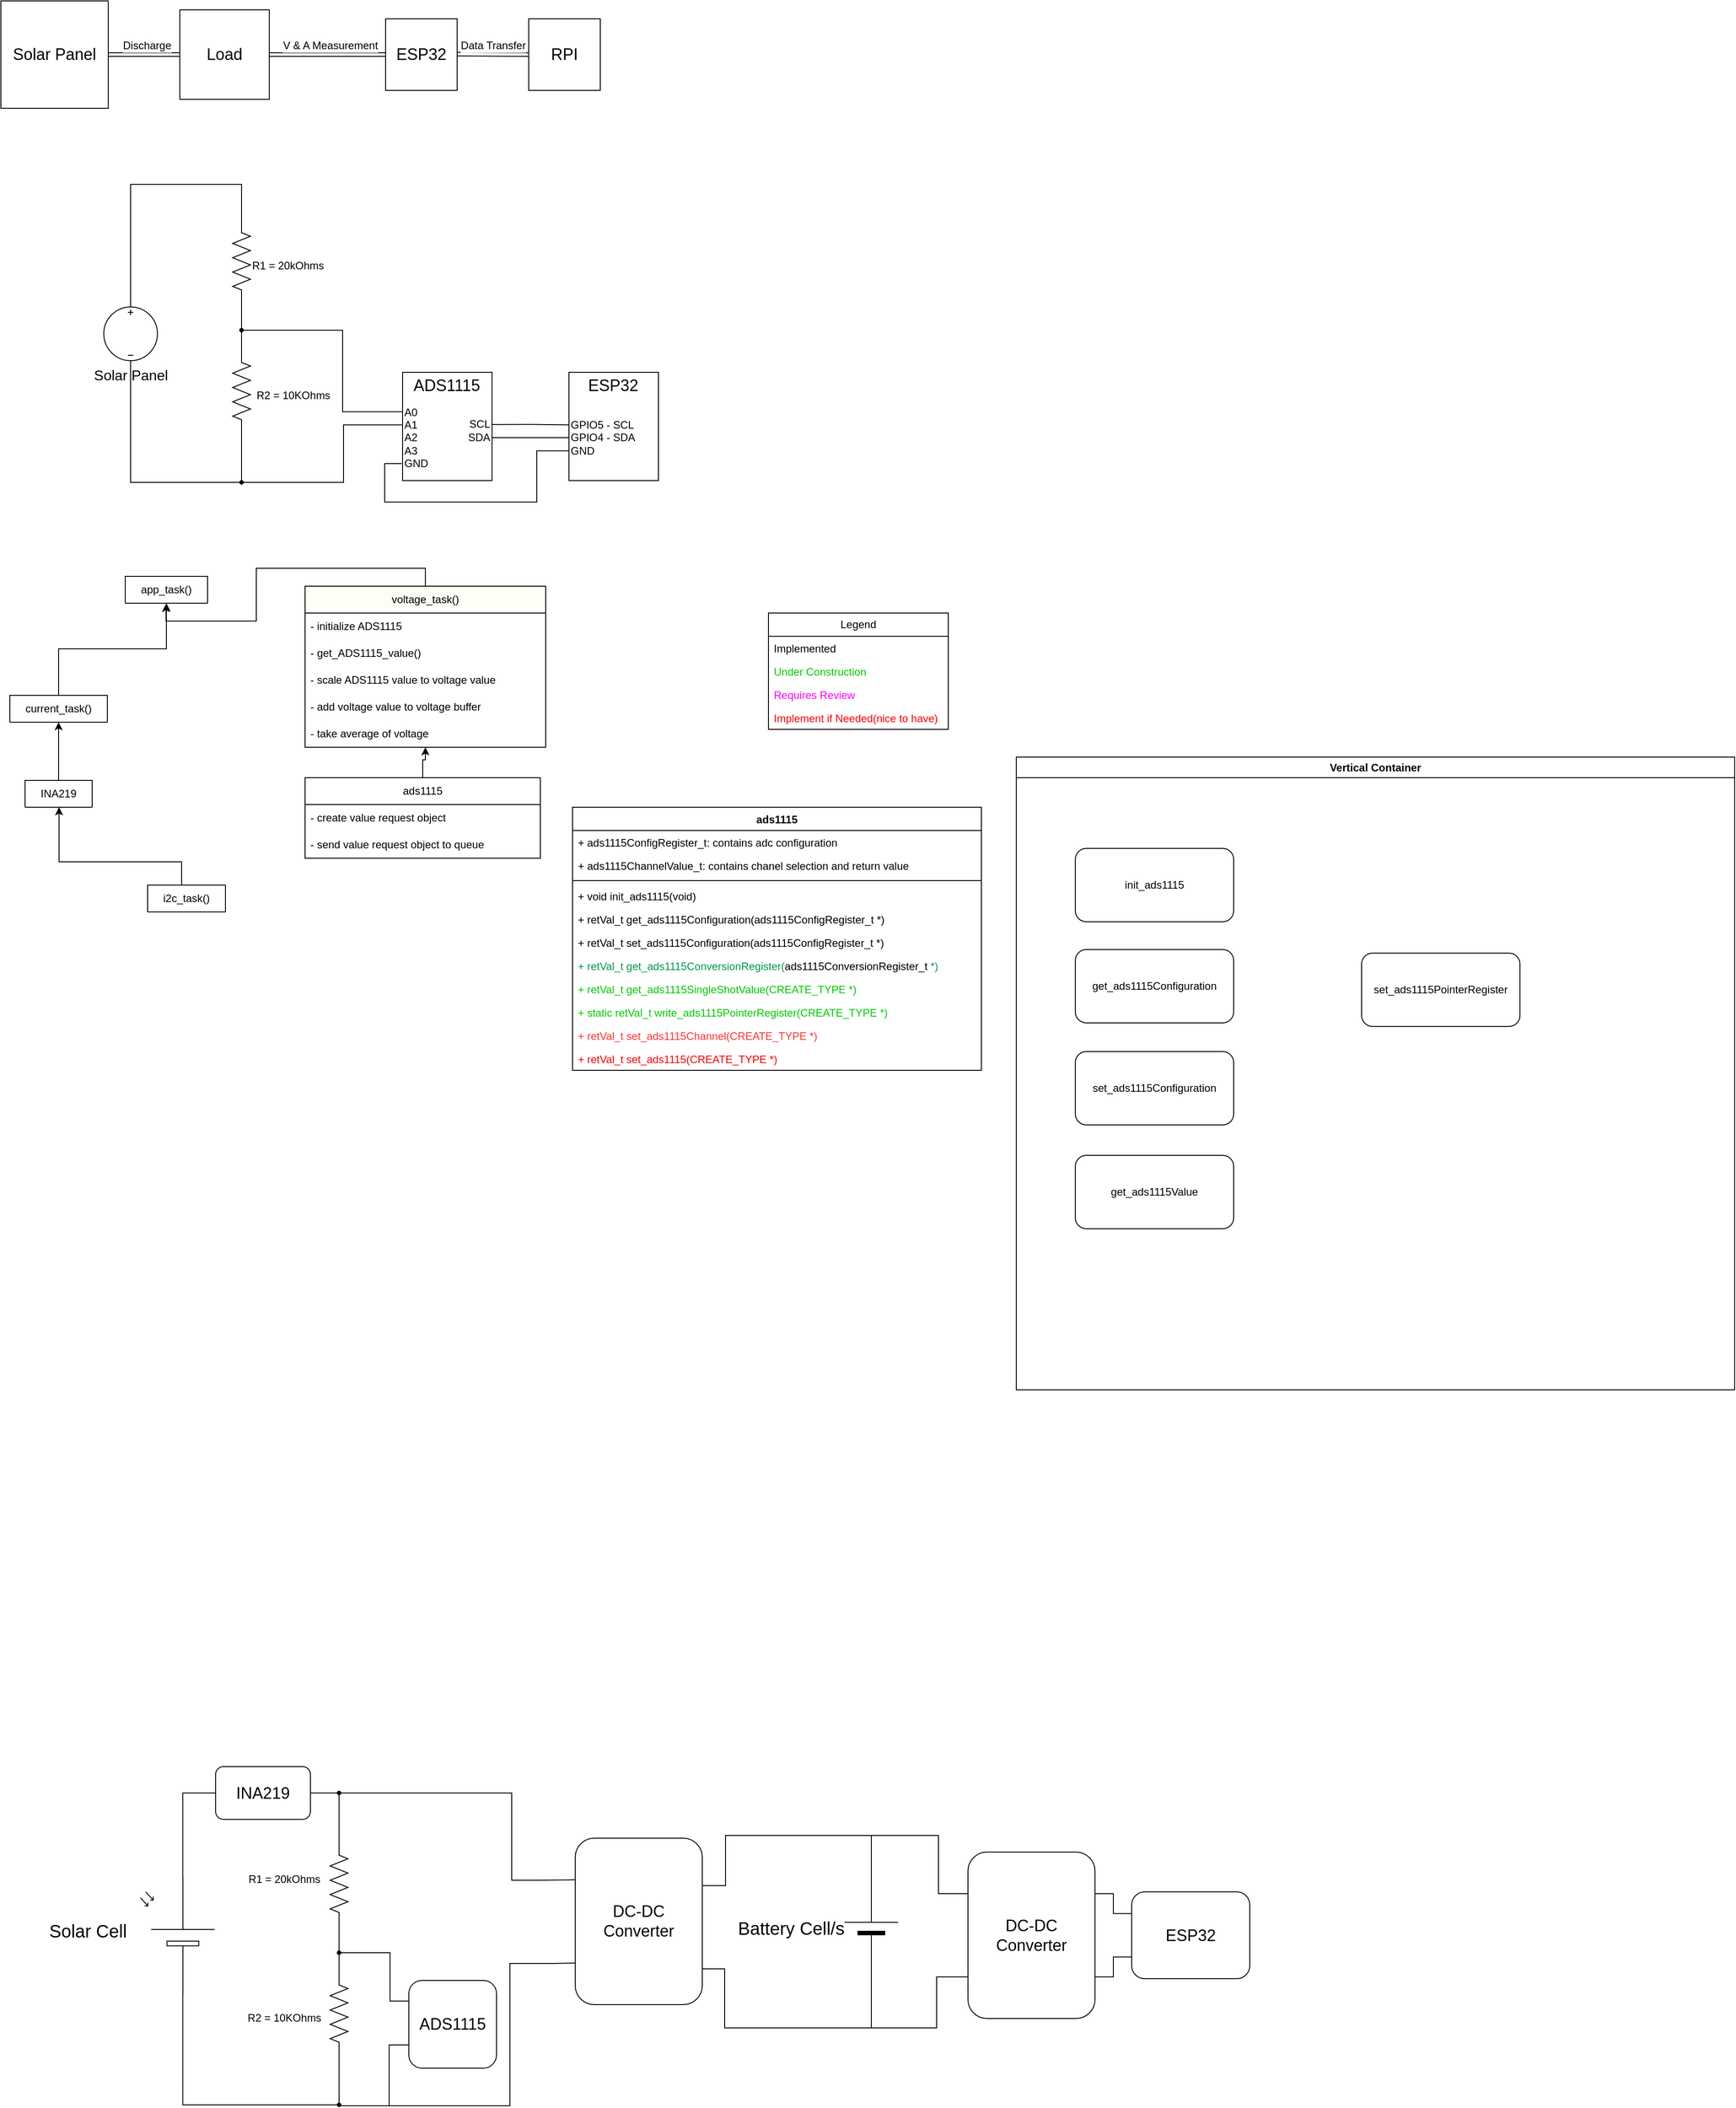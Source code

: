 <mxfile version="27.0.9">
  <diagram name="Page-1" id="JHq0QTUSLiZrBxeyeRcd">
    <mxGraphModel dx="693" dy="194" grid="0" gridSize="10" guides="1" tooltips="1" connect="1" arrows="1" fold="1" page="0" pageScale="1" pageWidth="850" pageHeight="1100" math="0" shadow="0">
      <root>
        <mxCell id="0" />
        <mxCell id="1" parent="0" />
        <mxCell id="xF0-2XAYZUHGmbeRqZ7W-1" value="&lt;font style=&quot;font-size: 18px;&quot;&gt;Solar Panel&lt;/font&gt;" style="whiteSpace=wrap;html=1;aspect=fixed;" parent="1" vertex="1">
          <mxGeometry x="-290" y="230" width="120" height="120" as="geometry" />
        </mxCell>
        <mxCell id="xF0-2XAYZUHGmbeRqZ7W-2" value="&lt;font style=&quot;font-size: 18px;&quot;&gt;ESP32&lt;/font&gt;" style="whiteSpace=wrap;html=1;aspect=fixed;" parent="1" vertex="1">
          <mxGeometry x="140" y="250" width="80" height="80" as="geometry" />
        </mxCell>
        <mxCell id="xF0-2XAYZUHGmbeRqZ7W-5" value="&lt;font style=&quot;font-size: 18px;&quot;&gt;RPI&lt;/font&gt;" style="whiteSpace=wrap;html=1;aspect=fixed;" parent="1" vertex="1">
          <mxGeometry x="300" y="250" width="80" height="80" as="geometry" />
        </mxCell>
        <mxCell id="xF0-2XAYZUHGmbeRqZ7W-7" value="&lt;font style=&quot;font-size: 18px;&quot;&gt;Load&lt;/font&gt;" style="whiteSpace=wrap;html=1;aspect=fixed;" parent="1" vertex="1">
          <mxGeometry x="-90" y="240" width="100" height="100" as="geometry" />
        </mxCell>
        <mxCell id="xF0-2XAYZUHGmbeRqZ7W-12" value="" style="shape=link;html=1;rounded=0;fontFamily=Helvetica;fontSize=12;fontColor=default;exitX=1;exitY=0.5;exitDx=0;exitDy=0;entryX=0;entryY=0.5;entryDx=0;entryDy=0;" parent="1" source="xF0-2XAYZUHGmbeRqZ7W-7" target="xF0-2XAYZUHGmbeRqZ7W-2" edge="1">
          <mxGeometry width="100" relative="1" as="geometry">
            <mxPoint x="80" y="370" as="sourcePoint" />
            <mxPoint x="180" y="370" as="targetPoint" />
          </mxGeometry>
        </mxCell>
        <mxCell id="xF0-2XAYZUHGmbeRqZ7W-13" value="V &amp;amp; A Measurement" style="edgeLabel;html=1;align=center;verticalAlign=middle;resizable=0;points=[];strokeColor=default;fontFamily=Helvetica;fontSize=12;fontColor=default;fillColor=default;" parent="xF0-2XAYZUHGmbeRqZ7W-12" vertex="1" connectable="0">
          <mxGeometry x="-0.173" relative="1" as="geometry">
            <mxPoint x="14" y="-10" as="offset" />
          </mxGeometry>
        </mxCell>
        <mxCell id="xF0-2XAYZUHGmbeRqZ7W-14" value="" style="shape=link;html=1;rounded=0;fontFamily=Helvetica;fontSize=12;fontColor=default;exitX=1;exitY=0.5;exitDx=0;exitDy=0;" parent="1" edge="1">
          <mxGeometry width="100" relative="1" as="geometry">
            <mxPoint x="220" y="289.52" as="sourcePoint" />
            <mxPoint x="300" y="290" as="targetPoint" />
          </mxGeometry>
        </mxCell>
        <mxCell id="xF0-2XAYZUHGmbeRqZ7W-15" value="Data Transfer" style="edgeLabel;html=1;align=center;verticalAlign=middle;resizable=0;points=[];strokeColor=default;fontFamily=Helvetica;fontSize=12;fontColor=default;fillColor=default;" parent="xF0-2XAYZUHGmbeRqZ7W-14" vertex="1" connectable="0">
          <mxGeometry x="-0.173" relative="1" as="geometry">
            <mxPoint x="7" y="-10" as="offset" />
          </mxGeometry>
        </mxCell>
        <mxCell id="xF0-2XAYZUHGmbeRqZ7W-16" value="" style="shape=link;html=1;rounded=0;fontFamily=Helvetica;fontSize=12;fontColor=default;exitX=1;exitY=0.5;exitDx=0;exitDy=0;" parent="1" source="xF0-2XAYZUHGmbeRqZ7W-1" edge="1">
          <mxGeometry width="100" relative="1" as="geometry">
            <mxPoint x="-170" y="289.76" as="sourcePoint" />
            <mxPoint x="-90" y="290" as="targetPoint" />
          </mxGeometry>
        </mxCell>
        <mxCell id="xF0-2XAYZUHGmbeRqZ7W-17" value="Discharge" style="edgeLabel;html=1;align=center;verticalAlign=middle;resizable=0;points=[];strokeColor=default;fontFamily=Helvetica;fontSize=12;fontColor=default;fillColor=default;" parent="xF0-2XAYZUHGmbeRqZ7W-16" vertex="1" connectable="0">
          <mxGeometry x="-0.525" y="3" relative="1" as="geometry">
            <mxPoint x="24" y="-7" as="offset" />
          </mxGeometry>
        </mxCell>
        <mxCell id="xF0-2XAYZUHGmbeRqZ7W-36" style="edgeStyle=orthogonalEdgeStyle;shape=connector;rounded=0;orthogonalLoop=1;jettySize=auto;html=1;entryX=0;entryY=0.5;entryDx=0;entryDy=0;strokeColor=default;align=center;verticalAlign=middle;fontFamily=Helvetica;fontSize=12;fontColor=default;labelBackgroundColor=default;endArrow=none;endFill=0;exitX=0.5;exitY=1;exitDx=0;exitDy=0;exitPerimeter=0;" parent="1" source="xF0-2XAYZUHGmbeRqZ7W-20" target="xF0-2XAYZUHGmbeRqZ7W-34" edge="1">
          <mxGeometry relative="1" as="geometry">
            <Array as="points">
              <mxPoint x="-145" y="768" />
            </Array>
          </mxGeometry>
        </mxCell>
        <mxCell id="xF0-2XAYZUHGmbeRqZ7W-20" value="&lt;font style=&quot;font-size: 16px;&quot;&gt;Solar Panel&lt;/font&gt;" style="pointerEvents=1;verticalLabelPosition=bottom;shadow=0;dashed=0;align=center;html=1;verticalAlign=top;shape=mxgraph.electrical.signal_sources.source;aspect=fixed;points=[[0.5,0,0],[1,0.5,0],[0.5,1,0],[0,0.5,0]];elSignalType=dc3;strokeColor=default;fontFamily=Helvetica;fontSize=12;fontColor=default;fillColor=default;" parent="1" vertex="1">
          <mxGeometry x="-175" y="572" width="60" height="60" as="geometry" />
        </mxCell>
        <mxCell id="xF0-2XAYZUHGmbeRqZ7W-29" style="edgeStyle=orthogonalEdgeStyle;shape=connector;rounded=0;orthogonalLoop=1;jettySize=auto;html=1;entryX=0.5;entryY=0;entryDx=0;entryDy=0;strokeColor=default;align=center;verticalAlign=middle;fontFamily=Helvetica;fontSize=12;fontColor=default;labelBackgroundColor=default;endArrow=none;endFill=0;" parent="1" source="xF0-2XAYZUHGmbeRqZ7W-21" target="xF0-2XAYZUHGmbeRqZ7W-28" edge="1">
          <mxGeometry relative="1" as="geometry" />
        </mxCell>
        <mxCell id="xF0-2XAYZUHGmbeRqZ7W-21" value="" style="pointerEvents=1;verticalLabelPosition=bottom;shadow=0;dashed=0;align=center;html=1;verticalAlign=top;shape=mxgraph.electrical.resistors.resistor_2;strokeColor=default;fontFamily=Helvetica;fontSize=12;fontColor=default;fillColor=default;rotation=90;" parent="1" vertex="1">
          <mxGeometry x="-71" y="511" width="100" height="20" as="geometry" />
        </mxCell>
        <mxCell id="xF0-2XAYZUHGmbeRqZ7W-31" style="edgeStyle=orthogonalEdgeStyle;shape=connector;rounded=0;orthogonalLoop=1;jettySize=auto;html=1;strokeColor=default;align=center;verticalAlign=middle;fontFamily=Helvetica;fontSize=12;fontColor=default;labelBackgroundColor=default;endArrow=none;endFill=0;" parent="1" source="xF0-2XAYZUHGmbeRqZ7W-22" edge="1">
          <mxGeometry relative="1" as="geometry">
            <mxPoint x="-21" y="602.818" as="targetPoint" />
          </mxGeometry>
        </mxCell>
        <mxCell id="xF0-2XAYZUHGmbeRqZ7W-35" style="edgeStyle=orthogonalEdgeStyle;shape=connector;rounded=0;orthogonalLoop=1;jettySize=auto;html=1;entryX=0.5;entryY=0;entryDx=0;entryDy=0;strokeColor=default;align=center;verticalAlign=middle;fontFamily=Helvetica;fontSize=12;fontColor=default;labelBackgroundColor=default;endArrow=none;endFill=0;" parent="1" source="xF0-2XAYZUHGmbeRqZ7W-22" target="xF0-2XAYZUHGmbeRqZ7W-34" edge="1">
          <mxGeometry relative="1" as="geometry" />
        </mxCell>
        <mxCell id="xF0-2XAYZUHGmbeRqZ7W-22" value="" style="pointerEvents=1;verticalLabelPosition=bottom;shadow=0;dashed=0;align=center;html=1;verticalAlign=top;shape=mxgraph.electrical.resistors.resistor_2;strokeColor=default;fontFamily=Helvetica;fontSize=12;fontColor=default;fillColor=default;rotation=90;" parent="1" vertex="1">
          <mxGeometry x="-71" y="656" width="100" height="20" as="geometry" />
        </mxCell>
        <mxCell id="xF0-2XAYZUHGmbeRqZ7W-23" style="edgeStyle=orthogonalEdgeStyle;rounded=0;orthogonalLoop=1;jettySize=auto;html=1;entryX=0;entryY=0.5;entryDx=0;entryDy=0;entryPerimeter=0;fontFamily=Helvetica;fontSize=12;fontColor=default;endArrow=none;endFill=0;exitX=0.5;exitY=0;exitDx=0;exitDy=0;exitPerimeter=0;" parent="1" source="xF0-2XAYZUHGmbeRqZ7W-20" target="xF0-2XAYZUHGmbeRqZ7W-21" edge="1">
          <mxGeometry relative="1" as="geometry">
            <Array as="points">
              <mxPoint x="-145" y="435" />
              <mxPoint x="-21" y="435" />
            </Array>
          </mxGeometry>
        </mxCell>
        <mxCell id="xF0-2XAYZUHGmbeRqZ7W-38" value="" style="edgeLabel;html=1;align=center;verticalAlign=middle;resizable=0;points=[];strokeColor=default;fontFamily=Helvetica;fontSize=12;fontColor=default;labelBackgroundColor=default;fillColor=default;" parent="xF0-2XAYZUHGmbeRqZ7W-23" vertex="1" connectable="0">
          <mxGeometry x="-0.256" y="-2" relative="1" as="geometry">
            <mxPoint as="offset" />
          </mxGeometry>
        </mxCell>
        <mxCell id="xF0-2XAYZUHGmbeRqZ7W-27" value="R2 = 10KOhms" style="text;html=1;align=center;verticalAlign=middle;whiteSpace=wrap;rounded=0;fontFamily=Helvetica;fontSize=12;fontColor=default;labelBackgroundColor=default;" parent="1" vertex="1">
          <mxGeometry x="-13" y="656" width="100" height="30" as="geometry" />
        </mxCell>
        <mxCell id="xF0-2XAYZUHGmbeRqZ7W-33" style="edgeStyle=orthogonalEdgeStyle;shape=connector;rounded=0;orthogonalLoop=1;jettySize=auto;html=1;strokeColor=default;align=center;verticalAlign=middle;fontFamily=Helvetica;fontSize=12;fontColor=default;labelBackgroundColor=default;endArrow=none;endFill=0;entryX=-0.013;entryY=0.11;entryDx=0;entryDy=0;entryPerimeter=0;" parent="1" source="xF0-2XAYZUHGmbeRqZ7W-28" target="xF0-2XAYZUHGmbeRqZ7W-45" edge="1">
          <mxGeometry relative="1" as="geometry">
            <mxPoint x="157" y="688" as="targetPoint" />
            <Array as="points">
              <mxPoint x="92" y="598" />
              <mxPoint x="92" y="689" />
            </Array>
          </mxGeometry>
        </mxCell>
        <mxCell id="xF0-2XAYZUHGmbeRqZ7W-28" value="" style="ellipse;fillColor=strokeColor;html=1;strokeColor=default;align=center;verticalAlign=middle;fontFamily=Helvetica;fontSize=12;fontColor=default;labelBackgroundColor=default;" parent="1" vertex="1">
          <mxGeometry x="-23" y="596" width="4" height="4" as="geometry" />
        </mxCell>
        <mxCell id="xF0-2XAYZUHGmbeRqZ7W-37" style="edgeStyle=orthogonalEdgeStyle;shape=connector;rounded=0;orthogonalLoop=1;jettySize=auto;html=1;strokeColor=default;align=center;verticalAlign=middle;fontFamily=Helvetica;fontSize=12;fontColor=default;labelBackgroundColor=default;endArrow=none;endFill=0;entryX=-0.017;entryY=0.307;entryDx=0;entryDy=0;entryPerimeter=0;" parent="1" source="xF0-2XAYZUHGmbeRqZ7W-34" target="xF0-2XAYZUHGmbeRqZ7W-45" edge="1">
          <mxGeometry relative="1" as="geometry">
            <mxPoint x="137" y="739" as="targetPoint" />
            <Array as="points">
              <mxPoint x="93" y="768" />
              <mxPoint x="93" y="704" />
            </Array>
          </mxGeometry>
        </mxCell>
        <mxCell id="xF0-2XAYZUHGmbeRqZ7W-34" value="" style="ellipse;fillColor=strokeColor;html=1;strokeColor=default;align=center;verticalAlign=middle;fontFamily=Helvetica;fontSize=12;fontColor=default;labelBackgroundColor=default;" parent="1" vertex="1">
          <mxGeometry x="-23" y="766" width="4" height="4" as="geometry" />
        </mxCell>
        <mxCell id="xF0-2XAYZUHGmbeRqZ7W-39" value="R1 = 20kOhms" style="text;html=1;align=center;verticalAlign=middle;whiteSpace=wrap;rounded=0;fontFamily=Helvetica;fontSize=12;fontColor=default;labelBackgroundColor=default;" parent="1" vertex="1">
          <mxGeometry x="-19" y="511" width="100" height="30" as="geometry" />
        </mxCell>
        <mxCell id="xF0-2XAYZUHGmbeRqZ7W-46" value="" style="group" parent="1" vertex="1" connectable="0">
          <mxGeometry x="159" y="645" width="100" height="121" as="geometry" />
        </mxCell>
        <mxCell id="xF0-2XAYZUHGmbeRqZ7W-43" value="" style="rounded=0;whiteSpace=wrap;html=1;strokeColor=default;align=center;verticalAlign=middle;fontFamily=Helvetica;fontSize=12;fontColor=default;labelBackgroundColor=default;fillColor=default;" parent="xF0-2XAYZUHGmbeRqZ7W-46" vertex="1">
          <mxGeometry width="100" height="121" as="geometry" />
        </mxCell>
        <mxCell id="xF0-2XAYZUHGmbeRqZ7W-44" value="&lt;font style=&quot;font-size: 18px;&quot;&gt;ADS1115&lt;/font&gt;" style="text;html=1;align=center;verticalAlign=middle;whiteSpace=wrap;rounded=0;fontFamily=Helvetica;fontSize=12;fontColor=default;labelBackgroundColor=default;" parent="xF0-2XAYZUHGmbeRqZ7W-46" vertex="1">
          <mxGeometry width="99" height="30" as="geometry" />
        </mxCell>
        <mxCell id="xF0-2XAYZUHGmbeRqZ7W-45" value="A0&lt;br&gt;A1&lt;br&gt;A2&lt;br&gt;A3&lt;div&gt;GND&lt;/div&gt;" style="text;html=1;align=left;verticalAlign=middle;whiteSpace=wrap;rounded=0;fontFamily=Helvetica;fontSize=12;fontColor=default;labelBackgroundColor=default;" parent="xF0-2XAYZUHGmbeRqZ7W-46" vertex="1">
          <mxGeometry y="36" width="46" height="74" as="geometry" />
        </mxCell>
        <mxCell id="xF0-2XAYZUHGmbeRqZ7W-54" value="SCL&lt;br&gt;SDA" style="text;html=1;align=right;verticalAlign=middle;whiteSpace=wrap;rounded=0;fontFamily=Helvetica;fontSize=12;fontColor=default;labelBackgroundColor=default;" parent="xF0-2XAYZUHGmbeRqZ7W-46" vertex="1">
          <mxGeometry x="54" y="34" width="46" height="61" as="geometry" />
        </mxCell>
        <mxCell id="xF0-2XAYZUHGmbeRqZ7W-47" value="" style="group" parent="1" vertex="1" connectable="0">
          <mxGeometry x="345" y="645" width="100" height="121" as="geometry" />
        </mxCell>
        <mxCell id="xF0-2XAYZUHGmbeRqZ7W-48" value="" style="rounded=0;whiteSpace=wrap;html=1;strokeColor=default;align=center;verticalAlign=middle;fontFamily=Helvetica;fontSize=12;fontColor=default;labelBackgroundColor=default;fillColor=default;" parent="xF0-2XAYZUHGmbeRqZ7W-47" vertex="1">
          <mxGeometry width="100" height="121" as="geometry" />
        </mxCell>
        <mxCell id="xF0-2XAYZUHGmbeRqZ7W-49" value="&lt;font style=&quot;font-size: 18px;&quot;&gt;ESP32&lt;/font&gt;" style="text;html=1;align=center;verticalAlign=middle;whiteSpace=wrap;rounded=0;fontFamily=Helvetica;fontSize=12;fontColor=default;labelBackgroundColor=default;" parent="xF0-2XAYZUHGmbeRqZ7W-47" vertex="1">
          <mxGeometry width="99" height="30" as="geometry" />
        </mxCell>
        <mxCell id="xF0-2XAYZUHGmbeRqZ7W-50" value="GPIO5 - SCL&lt;br&gt;GPIO4 - SDA&lt;br&gt;&lt;div&gt;GND&lt;/div&gt;" style="text;html=1;align=left;verticalAlign=middle;whiteSpace=wrap;rounded=0;fontFamily=Helvetica;fontSize=12;fontColor=default;labelBackgroundColor=default;" parent="xF0-2XAYZUHGmbeRqZ7W-47" vertex="1">
          <mxGeometry y="36" width="99" height="74" as="geometry" />
        </mxCell>
        <mxCell id="xF0-2XAYZUHGmbeRqZ7W-51" style="edgeStyle=orthogonalEdgeStyle;shape=connector;rounded=0;orthogonalLoop=1;jettySize=auto;html=1;strokeColor=default;align=center;verticalAlign=middle;fontFamily=Helvetica;fontSize=12;fontColor=default;labelBackgroundColor=default;endArrow=none;endFill=0;exitX=-0.002;exitY=0.699;exitDx=0;exitDy=0;exitPerimeter=0;" parent="1" source="xF0-2XAYZUHGmbeRqZ7W-50" edge="1">
          <mxGeometry relative="1" as="geometry">
            <mxPoint x="340" y="729" as="sourcePoint" />
            <mxPoint x="158" y="747" as="targetPoint" />
            <Array as="points">
              <mxPoint x="309" y="733" />
              <mxPoint x="309" y="790" />
              <mxPoint x="139" y="790" />
              <mxPoint x="139" y="747" />
            </Array>
          </mxGeometry>
        </mxCell>
        <mxCell id="xF0-2XAYZUHGmbeRqZ7W-52" style="edgeStyle=orthogonalEdgeStyle;shape=connector;rounded=0;orthogonalLoop=1;jettySize=auto;html=1;strokeColor=default;align=center;verticalAlign=middle;fontFamily=Helvetica;fontSize=12;fontColor=default;labelBackgroundColor=default;endArrow=none;endFill=0;entryX=1.001;entryY=0.603;entryDx=0;entryDy=0;entryPerimeter=0;" parent="1" source="xF0-2XAYZUHGmbeRqZ7W-50" target="xF0-2XAYZUHGmbeRqZ7W-43" edge="1">
          <mxGeometry relative="1" as="geometry">
            <mxPoint x="315.65" y="795.426" as="targetPoint" />
          </mxGeometry>
        </mxCell>
        <mxCell id="xF0-2XAYZUHGmbeRqZ7W-53" value="" style="endArrow=none;html=1;rounded=0;strokeColor=default;align=center;verticalAlign=middle;fontFamily=Helvetica;fontSize=12;fontColor=default;labelBackgroundColor=default;edgeStyle=orthogonalEdgeStyle;entryX=0.005;entryY=0.307;entryDx=0;entryDy=0;entryPerimeter=0;exitX=0.998;exitY=0.482;exitDx=0;exitDy=0;exitPerimeter=0;" parent="1" source="xF0-2XAYZUHGmbeRqZ7W-43" target="xF0-2XAYZUHGmbeRqZ7W-50" edge="1">
          <mxGeometry width="50" height="50" relative="1" as="geometry">
            <mxPoint x="264" y="706" as="sourcePoint" />
            <mxPoint x="324" y="681" as="targetPoint" />
          </mxGeometry>
        </mxCell>
        <mxCell id="GaCa7qd3CedNBoMeVX8I-8" value="app_task()" style="swimlane;fontStyle=0;childLayout=stackLayout;horizontal=1;startSize=30;horizontalStack=0;resizeParent=1;resizeParentMax=0;resizeLast=0;collapsible=1;marginBottom=0;whiteSpace=wrap;html=1;" parent="1" vertex="1" collapsed="1">
          <mxGeometry x="-151" y="873" width="92" height="30" as="geometry">
            <mxRectangle x="153" y="1031" width="140" height="90" as="alternateBounds" />
          </mxGeometry>
        </mxCell>
        <mxCell id="GaCa7qd3CedNBoMeVX8I-9" value="get_filtered_current()" style="text;strokeColor=none;fillColor=none;align=left;verticalAlign=middle;spacingLeft=4;spacingRight=4;overflow=hidden;points=[[0,0.5],[1,0.5]];portConstraint=eastwest;rotatable=0;whiteSpace=wrap;html=1;" parent="GaCa7qd3CedNBoMeVX8I-8" vertex="1">
          <mxGeometry y="30" width="140" height="30" as="geometry" />
        </mxCell>
        <mxCell id="GaCa7qd3CedNBoMeVX8I-10" value="get_filtered_voltage()" style="text;strokeColor=none;fillColor=none;align=left;verticalAlign=middle;spacingLeft=4;spacingRight=4;overflow=hidden;points=[[0,0.5],[1,0.5]];portConstraint=eastwest;rotatable=0;whiteSpace=wrap;html=1;" parent="GaCa7qd3CedNBoMeVX8I-8" vertex="1">
          <mxGeometry y="60" width="140" height="30" as="geometry" />
        </mxCell>
        <mxCell id="qhoRKAc9NmsNX61FJnLE-11" style="edgeStyle=orthogonalEdgeStyle;rounded=0;orthogonalLoop=1;jettySize=auto;html=1;entryX=0.5;entryY=1;entryDx=0;entryDy=0;" parent="1" source="GaCa7qd3CedNBoMeVX8I-12" target="GaCa7qd3CedNBoMeVX8I-8" edge="1">
          <mxGeometry relative="1" as="geometry">
            <Array as="points">
              <mxPoint x="-226" y="954" />
              <mxPoint x="-105" y="954" />
            </Array>
          </mxGeometry>
        </mxCell>
        <mxCell id="GaCa7qd3CedNBoMeVX8I-12" value="current_task()" style="swimlane;fontStyle=0;childLayout=stackLayout;horizontal=1;startSize=30;horizontalStack=0;resizeParent=1;resizeParentMax=0;resizeLast=0;collapsible=1;marginBottom=0;whiteSpace=wrap;html=1;" parent="1" vertex="1" collapsed="1">
          <mxGeometry x="-280" y="1006" width="109" height="30" as="geometry">
            <mxRectangle x="-53" y="1088" width="214" height="180" as="alternateBounds" />
          </mxGeometry>
        </mxCell>
        <mxCell id="GaCa7qd3CedNBoMeVX8I-30" value="- initialize INA219" style="text;strokeColor=none;fillColor=none;align=left;verticalAlign=middle;spacingLeft=4;spacingRight=4;overflow=hidden;points=[[0,0.5],[1,0.5]];portConstraint=eastwest;rotatable=0;whiteSpace=wrap;html=1;" parent="GaCa7qd3CedNBoMeVX8I-12" vertex="1">
          <mxGeometry y="30" width="214" height="30" as="geometry" />
        </mxCell>
        <mxCell id="GaCa7qd3CedNBoMeVX8I-34" value="- get_INA219_value()&amp;nbsp;" style="text;strokeColor=none;fillColor=none;align=left;verticalAlign=middle;spacingLeft=4;spacingRight=4;overflow=hidden;points=[[0,0.5],[1,0.5]];portConstraint=eastwest;rotatable=0;whiteSpace=wrap;html=1;" parent="GaCa7qd3CedNBoMeVX8I-12" vertex="1">
          <mxGeometry y="60" width="214" height="30" as="geometry" />
        </mxCell>
        <mxCell id="GaCa7qd3CedNBoMeVX8I-33" value="- scale INA219 value to current value" style="text;strokeColor=none;fillColor=none;align=left;verticalAlign=middle;spacingLeft=4;spacingRight=4;overflow=hidden;points=[[0,0.5],[1,0.5]];portConstraint=eastwest;rotatable=0;whiteSpace=wrap;html=1;" parent="GaCa7qd3CedNBoMeVX8I-12" vertex="1">
          <mxGeometry y="90" width="214" height="30" as="geometry" />
        </mxCell>
        <mxCell id="GaCa7qd3CedNBoMeVX8I-13" value="- add current value to current buffer" style="text;strokeColor=none;fillColor=none;align=left;verticalAlign=middle;spacingLeft=4;spacingRight=4;overflow=hidden;points=[[0,0.5],[1,0.5]];portConstraint=eastwest;rotatable=0;whiteSpace=wrap;html=1;" parent="GaCa7qd3CedNBoMeVX8I-12" vertex="1">
          <mxGeometry y="120" width="214" height="30" as="geometry" />
        </mxCell>
        <mxCell id="GaCa7qd3CedNBoMeVX8I-32" value="- take average of current" style="text;strokeColor=none;fillColor=none;align=left;verticalAlign=middle;spacingLeft=4;spacingRight=4;overflow=hidden;points=[[0,0.5],[1,0.5]];portConstraint=eastwest;rotatable=0;whiteSpace=wrap;html=1;" parent="GaCa7qd3CedNBoMeVX8I-12" vertex="1">
          <mxGeometry y="150" width="214" height="30" as="geometry" />
        </mxCell>
        <mxCell id="qhoRKAc9NmsNX61FJnLE-8" style="edgeStyle=orthogonalEdgeStyle;rounded=0;orthogonalLoop=1;jettySize=auto;html=1;entryX=0.5;entryY=1;entryDx=0;entryDy=0;" parent="1" source="GaCa7qd3CedNBoMeVX8I-18" target="GaCa7qd3CedNBoMeVX8I-36" edge="1">
          <mxGeometry relative="1" as="geometry" />
        </mxCell>
        <mxCell id="GaCa7qd3CedNBoMeVX8I-18" value="ads1115" style="swimlane;fontStyle=0;childLayout=stackLayout;horizontal=1;startSize=30;horizontalStack=0;resizeParent=1;resizeParentMax=0;resizeLast=0;collapsible=1;marginBottom=0;whiteSpace=wrap;html=1;" parent="1" vertex="1">
          <mxGeometry x="50" y="1098" width="263" height="90" as="geometry">
            <mxRectangle x="-55" y="1101" width="138" height="30" as="alternateBounds" />
          </mxGeometry>
        </mxCell>
        <mxCell id="GaCa7qd3CedNBoMeVX8I-42" value="- create value request object" style="text;strokeColor=none;fillColor=none;align=left;verticalAlign=middle;spacingLeft=4;spacingRight=4;overflow=hidden;points=[[0,0.5],[1,0.5]];portConstraint=eastwest;rotatable=0;whiteSpace=wrap;html=1;" parent="GaCa7qd3CedNBoMeVX8I-18" vertex="1">
          <mxGeometry y="30" width="263" height="30" as="geometry" />
        </mxCell>
        <mxCell id="GaCa7qd3CedNBoMeVX8I-43" value="- send value request object to queue" style="text;strokeColor=none;fillColor=none;align=left;verticalAlign=middle;spacingLeft=4;spacingRight=4;overflow=hidden;points=[[0,0.5],[1,0.5]];portConstraint=eastwest;rotatable=0;whiteSpace=wrap;html=1;" parent="GaCa7qd3CedNBoMeVX8I-18" vertex="1">
          <mxGeometry y="60" width="263" height="30" as="geometry" />
        </mxCell>
        <mxCell id="qhoRKAc9NmsNX61FJnLE-9" style="edgeStyle=orthogonalEdgeStyle;rounded=0;orthogonalLoop=1;jettySize=auto;html=1;entryX=0.5;entryY=1;entryDx=0;entryDy=0;" parent="1" source="GaCa7qd3CedNBoMeVX8I-21" target="GaCa7qd3CedNBoMeVX8I-24" edge="1">
          <mxGeometry relative="1" as="geometry">
            <Array as="points">
              <mxPoint x="-88" y="1192" />
              <mxPoint x="-225" y="1192" />
              <mxPoint x="-225" y="1131" />
            </Array>
          </mxGeometry>
        </mxCell>
        <mxCell id="GaCa7qd3CedNBoMeVX8I-21" value="i2c_task()" style="swimlane;fontStyle=0;childLayout=stackLayout;horizontal=1;startSize=30;horizontalStack=0;resizeParent=1;resizeParentMax=0;resizeLast=0;collapsible=1;marginBottom=0;whiteSpace=wrap;html=1;" parent="1" vertex="1" collapsed="1">
          <mxGeometry x="-126" y="1218" width="87" height="30" as="geometry">
            <mxRectangle x="92" y="1376" width="260" height="150" as="alternateBounds" />
          </mxGeometry>
        </mxCell>
        <mxCell id="GaCa7qd3CedNBoMeVX8I-22" value="- create i2c object Queue" style="text;strokeColor=none;fillColor=none;align=left;verticalAlign=middle;spacingLeft=4;spacingRight=4;overflow=hidden;points=[[0,0.5],[1,0.5]];portConstraint=eastwest;rotatable=0;whiteSpace=wrap;html=1;" parent="GaCa7qd3CedNBoMeVX8I-21" vertex="1">
          <mxGeometry y="30" width="260" height="30" as="geometry" />
        </mxCell>
        <mxCell id="GaCa7qd3CedNBoMeVX8I-47" value="- pop i2c objects" style="text;strokeColor=none;fillColor=none;align=left;verticalAlign=middle;spacingLeft=4;spacingRight=4;overflow=hidden;points=[[0,0.5],[1,0.5]];portConstraint=eastwest;rotatable=0;whiteSpace=wrap;html=1;" parent="GaCa7qd3CedNBoMeVX8I-21" vertex="1">
          <mxGeometry y="60" width="260" height="30" as="geometry" />
        </mxCell>
        <mxCell id="GaCa7qd3CedNBoMeVX8I-48" value="- execute i2c requests" style="text;strokeColor=none;fillColor=none;align=left;verticalAlign=middle;spacingLeft=4;spacingRight=4;overflow=hidden;points=[[0,0.5],[1,0.5]];portConstraint=eastwest;rotatable=0;whiteSpace=wrap;html=1;" parent="GaCa7qd3CedNBoMeVX8I-21" vertex="1">
          <mxGeometry y="90" width="260" height="30" as="geometry" />
        </mxCell>
        <mxCell id="GaCa7qd3CedNBoMeVX8I-23" value="- return values to respective modules" style="text;strokeColor=none;fillColor=none;align=left;verticalAlign=middle;spacingLeft=4;spacingRight=4;overflow=hidden;points=[[0,0.5],[1,0.5]];portConstraint=eastwest;rotatable=0;whiteSpace=wrap;html=1;" parent="GaCa7qd3CedNBoMeVX8I-21" vertex="1">
          <mxGeometry y="120" width="260" height="30" as="geometry" />
        </mxCell>
        <mxCell id="qhoRKAc9NmsNX61FJnLE-10" style="edgeStyle=orthogonalEdgeStyle;rounded=0;orthogonalLoop=1;jettySize=auto;html=1;" parent="1" source="GaCa7qd3CedNBoMeVX8I-24" target="GaCa7qd3CedNBoMeVX8I-12" edge="1">
          <mxGeometry relative="1" as="geometry" />
        </mxCell>
        <mxCell id="GaCa7qd3CedNBoMeVX8I-24" value="INA219" style="swimlane;fontStyle=0;childLayout=stackLayout;horizontal=1;startSize=30;horizontalStack=0;resizeParent=1;resizeParentMax=0;resizeLast=0;collapsible=1;marginBottom=0;whiteSpace=wrap;html=1;" parent="1" vertex="1" collapsed="1">
          <mxGeometry x="-263" y="1101" width="75" height="30" as="geometry">
            <mxRectangle x="-81" y="1184" width="240" height="90" as="alternateBounds" />
          </mxGeometry>
        </mxCell>
        <mxCell id="GaCa7qd3CedNBoMeVX8I-25" value="- create value request object" style="text;strokeColor=none;fillColor=none;align=left;verticalAlign=middle;spacingLeft=4;spacingRight=4;overflow=hidden;points=[[0,0.5],[1,0.5]];portConstraint=eastwest;rotatable=0;whiteSpace=wrap;html=1;" parent="GaCa7qd3CedNBoMeVX8I-24" vertex="1">
          <mxGeometry y="30" width="240" height="30" as="geometry" />
        </mxCell>
        <mxCell id="GaCa7qd3CedNBoMeVX8I-29" value="- send value request object to queue" style="text;strokeColor=none;fillColor=none;align=left;verticalAlign=middle;spacingLeft=4;spacingRight=4;overflow=hidden;points=[[0,0.5],[1,0.5]];portConstraint=eastwest;rotatable=0;whiteSpace=wrap;html=1;" parent="GaCa7qd3CedNBoMeVX8I-24" vertex="1">
          <mxGeometry y="60" width="240" height="30" as="geometry" />
        </mxCell>
        <mxCell id="GaCa7qd3CedNBoMeVX8I-27" style="edgeStyle=orthogonalEdgeStyle;rounded=0;orthogonalLoop=1;jettySize=auto;html=1;entryX=0.496;entryY=1.028;entryDx=0;entryDy=0;entryPerimeter=0;exitX=0.5;exitY=0;exitDx=0;exitDy=0;" parent="1" source="GaCa7qd3CedNBoMeVX8I-36" target="GaCa7qd3CedNBoMeVX8I-10" edge="1">
          <mxGeometry relative="1" as="geometry">
            <mxPoint x="46.485" y="923.0" as="sourcePoint" />
          </mxGeometry>
        </mxCell>
        <mxCell id="GaCa7qd3CedNBoMeVX8I-36" value="voltage_task()" style="swimlane;fontStyle=0;childLayout=stackLayout;horizontal=1;startSize=30;horizontalStack=0;resizeParent=1;resizeParentMax=0;resizeLast=0;collapsible=1;marginBottom=0;whiteSpace=wrap;html=1;fillColor=#FDFFF7;" parent="1" vertex="1">
          <mxGeometry x="50" y="884" width="269" height="180" as="geometry">
            <mxRectangle x="-41" y="1006" width="110" height="30" as="alternateBounds" />
          </mxGeometry>
        </mxCell>
        <mxCell id="GaCa7qd3CedNBoMeVX8I-37" value="- initialize ADS1115" style="text;strokeColor=none;fillColor=none;align=left;verticalAlign=middle;spacingLeft=4;spacingRight=4;overflow=hidden;points=[[0,0.5],[1,0.5]];portConstraint=eastwest;rotatable=0;whiteSpace=wrap;html=1;" parent="GaCa7qd3CedNBoMeVX8I-36" vertex="1">
          <mxGeometry y="30" width="269" height="30" as="geometry" />
        </mxCell>
        <mxCell id="GaCa7qd3CedNBoMeVX8I-38" value="- get_ADS1115_value()&amp;nbsp;" style="text;strokeColor=none;fillColor=none;align=left;verticalAlign=middle;spacingLeft=4;spacingRight=4;overflow=hidden;points=[[0,0.5],[1,0.5]];portConstraint=eastwest;rotatable=0;whiteSpace=wrap;html=1;" parent="GaCa7qd3CedNBoMeVX8I-36" vertex="1">
          <mxGeometry y="60" width="269" height="30" as="geometry" />
        </mxCell>
        <mxCell id="GaCa7qd3CedNBoMeVX8I-39" value="- scale ADS1115 value to voltage value" style="text;strokeColor=none;fillColor=none;align=left;verticalAlign=middle;spacingLeft=4;spacingRight=4;overflow=hidden;points=[[0,0.5],[1,0.5]];portConstraint=eastwest;rotatable=0;whiteSpace=wrap;html=1;" parent="GaCa7qd3CedNBoMeVX8I-36" vertex="1">
          <mxGeometry y="90" width="269" height="30" as="geometry" />
        </mxCell>
        <mxCell id="GaCa7qd3CedNBoMeVX8I-40" value="- add voltage value to voltage buffer" style="text;strokeColor=none;fillColor=none;align=left;verticalAlign=middle;spacingLeft=4;spacingRight=4;overflow=hidden;points=[[0,0.5],[1,0.5]];portConstraint=eastwest;rotatable=0;whiteSpace=wrap;html=1;" parent="GaCa7qd3CedNBoMeVX8I-36" vertex="1">
          <mxGeometry y="120" width="269" height="30" as="geometry" />
        </mxCell>
        <mxCell id="GaCa7qd3CedNBoMeVX8I-41" value="- take average of voltage" style="text;strokeColor=none;fillColor=none;align=left;verticalAlign=middle;spacingLeft=4;spacingRight=4;overflow=hidden;points=[[0,0.5],[1,0.5]];portConstraint=eastwest;rotatable=0;whiteSpace=wrap;html=1;" parent="GaCa7qd3CedNBoMeVX8I-36" vertex="1">
          <mxGeometry y="150" width="269" height="30" as="geometry" />
        </mxCell>
        <mxCell id="4sJv92y5VJKQOatMEMJv-3" value="ads1115" style="swimlane;fontStyle=1;align=center;verticalAlign=top;childLayout=stackLayout;horizontal=1;startSize=26;horizontalStack=0;resizeParent=1;resizeParentMax=0;resizeLast=0;collapsible=1;marginBottom=0;whiteSpace=wrap;html=1;" parent="1" vertex="1">
          <mxGeometry x="349" y="1131" width="457" height="294" as="geometry">
            <mxRectangle x="349" y="1131" width="79" height="26" as="alternateBounds" />
          </mxGeometry>
        </mxCell>
        <mxCell id="4sJv92y5VJKQOatMEMJv-4" value="+ ads1115ConfigRegister_t: contains adc configuration" style="text;strokeColor=none;fillColor=none;align=left;verticalAlign=top;spacingLeft=4;spacingRight=4;overflow=hidden;rotatable=0;points=[[0,0.5],[1,0.5]];portConstraint=eastwest;whiteSpace=wrap;html=1;" parent="4sJv92y5VJKQOatMEMJv-3" vertex="1">
          <mxGeometry y="26" width="457" height="26" as="geometry" />
        </mxCell>
        <mxCell id="4sJv92y5VJKQOatMEMJv-11" value="+ ads1115ChannelValue_t: contains chanel selection and return value" style="text;strokeColor=none;fillColor=none;align=left;verticalAlign=top;spacingLeft=4;spacingRight=4;overflow=hidden;rotatable=0;points=[[0,0.5],[1,0.5]];portConstraint=eastwest;whiteSpace=wrap;html=1;" parent="4sJv92y5VJKQOatMEMJv-3" vertex="1">
          <mxGeometry y="52" width="457" height="26" as="geometry" />
        </mxCell>
        <mxCell id="4sJv92y5VJKQOatMEMJv-5" value="" style="line;strokeWidth=1;fillColor=none;align=left;verticalAlign=middle;spacingTop=-1;spacingLeft=3;spacingRight=3;rotatable=0;labelPosition=right;points=[];portConstraint=eastwest;strokeColor=inherit;" parent="4sJv92y5VJKQOatMEMJv-3" vertex="1">
          <mxGeometry y="78" width="457" height="8" as="geometry" />
        </mxCell>
        <mxCell id="4sJv92y5VJKQOatMEMJv-7" value="+ void init_ads1115(void)" style="text;strokeColor=none;fillColor=none;align=left;verticalAlign=top;spacingLeft=4;spacingRight=4;overflow=hidden;rotatable=0;points=[[0,0.5],[1,0.5]];portConstraint=eastwest;whiteSpace=wrap;html=1;" parent="4sJv92y5VJKQOatMEMJv-3" vertex="1">
          <mxGeometry y="86" width="457" height="26" as="geometry" />
        </mxCell>
        <mxCell id="4sJv92y5VJKQOatMEMJv-6" value="+ retVal_t get_ads1115Configuration(ads1115ConfigRegister_t *)" style="text;strokeColor=none;fillColor=none;align=left;verticalAlign=top;spacingLeft=4;spacingRight=4;overflow=hidden;rotatable=0;points=[[0,0.5],[1,0.5]];portConstraint=eastwest;whiteSpace=wrap;html=1;" parent="4sJv92y5VJKQOatMEMJv-3" vertex="1">
          <mxGeometry y="112" width="457" height="26" as="geometry" />
        </mxCell>
        <mxCell id="4sJv92y5VJKQOatMEMJv-9" value="+ retVal_t set_ads1115Configuration(ads1115ConfigRegister_t *)" style="text;strokeColor=none;fillColor=none;align=left;verticalAlign=top;spacingLeft=4;spacingRight=4;overflow=hidden;rotatable=0;points=[[0,0.5],[1,0.5]];portConstraint=eastwest;whiteSpace=wrap;html=1;" parent="4sJv92y5VJKQOatMEMJv-3" vertex="1">
          <mxGeometry y="138" width="457" height="26" as="geometry" />
        </mxCell>
        <mxCell id="4sJv92y5VJKQOatMEMJv-14" value="&lt;font color=&quot;#00994d&quot;&gt;+ retVal_t get_ads1115ConversionRegister(&lt;/font&gt;ads1115ConversionRegister_t &lt;font color=&quot;#00994d&quot;&gt;*)&lt;/font&gt;" style="text;strokeColor=none;fillColor=none;align=left;verticalAlign=top;spacingLeft=4;spacingRight=4;overflow=hidden;rotatable=0;points=[[0,0.5],[1,0.5]];portConstraint=eastwest;whiteSpace=wrap;html=1;" parent="4sJv92y5VJKQOatMEMJv-3" vertex="1">
          <mxGeometry y="164" width="457" height="26" as="geometry" />
        </mxCell>
        <mxCell id="4sJv92y5VJKQOatMEMJv-8" value="&lt;font color=&quot;#00cc00&quot;&gt;+ retVal_t get_ads1115SingleShotValue(CREATE_TYPE *)&lt;/font&gt;" style="text;strokeColor=none;fillColor=none;align=left;verticalAlign=top;spacingLeft=4;spacingRight=4;overflow=hidden;rotatable=0;points=[[0,0.5],[1,0.5]];portConstraint=eastwest;whiteSpace=wrap;html=1;" parent="4sJv92y5VJKQOatMEMJv-3" vertex="1">
          <mxGeometry y="190" width="457" height="26" as="geometry" />
        </mxCell>
        <mxCell id="4sJv92y5VJKQOatMEMJv-20" value="&lt;font color=&quot;#00cc00&quot;&gt;+ static retVal_t write_ads1115PointerRegister(CREATE_TYPE *)&lt;/font&gt;" style="text;strokeColor=none;fillColor=none;align=left;verticalAlign=top;spacingLeft=4;spacingRight=4;overflow=hidden;rotatable=0;points=[[0,0.5],[1,0.5]];portConstraint=eastwest;whiteSpace=wrap;html=1;" parent="4sJv92y5VJKQOatMEMJv-3" vertex="1">
          <mxGeometry y="216" width="457" height="26" as="geometry" />
        </mxCell>
        <mxCell id="4sJv92y5VJKQOatMEMJv-13" value="&lt;font color=&quot;#ff3333&quot;&gt;+ retVal_t set_ads1115Channel(CREATE_TYPE *)&lt;/font&gt;" style="text;strokeColor=none;fillColor=none;align=left;verticalAlign=top;spacingLeft=4;spacingRight=4;overflow=hidden;rotatable=0;points=[[0,0.5],[1,0.5]];portConstraint=eastwest;whiteSpace=wrap;html=1;" parent="4sJv92y5VJKQOatMEMJv-3" vertex="1">
          <mxGeometry y="242" width="457" height="26" as="geometry" />
        </mxCell>
        <mxCell id="4sJv92y5VJKQOatMEMJv-12" value="&lt;font color=&quot;#ff0000&quot;&gt;+ retVal_t set_ads1115(CREATE_TYPE *)&lt;/font&gt;" style="text;strokeColor=none;fillColor=none;align=left;verticalAlign=top;spacingLeft=4;spacingRight=4;overflow=hidden;rotatable=0;points=[[0,0.5],[1,0.5]];portConstraint=eastwest;whiteSpace=wrap;html=1;" parent="4sJv92y5VJKQOatMEMJv-3" vertex="1">
          <mxGeometry y="268" width="457" height="26" as="geometry" />
        </mxCell>
        <mxCell id="4sJv92y5VJKQOatMEMJv-15" value="Legend" style="swimlane;fontStyle=0;childLayout=stackLayout;horizontal=1;startSize=26;fillColor=none;horizontalStack=0;resizeParent=1;resizeParentMax=0;resizeLast=0;collapsible=1;marginBottom=0;whiteSpace=wrap;html=1;" parent="1" vertex="1">
          <mxGeometry x="568" y="914" width="201" height="130" as="geometry" />
        </mxCell>
        <mxCell id="4sJv92y5VJKQOatMEMJv-16" value="Implemented" style="text;strokeColor=none;fillColor=none;align=left;verticalAlign=top;spacingLeft=4;spacingRight=4;overflow=hidden;rotatable=0;points=[[0,0.5],[1,0.5]];portConstraint=eastwest;whiteSpace=wrap;html=1;" parent="4sJv92y5VJKQOatMEMJv-15" vertex="1">
          <mxGeometry y="26" width="201" height="26" as="geometry" />
        </mxCell>
        <mxCell id="4sJv92y5VJKQOatMEMJv-19" value="&lt;font color=&quot;#00cc00&quot;&gt;Under Construction&lt;/font&gt;" style="text;strokeColor=none;fillColor=none;align=left;verticalAlign=top;spacingLeft=4;spacingRight=4;overflow=hidden;rotatable=0;points=[[0,0.5],[1,0.5]];portConstraint=eastwest;whiteSpace=wrap;html=1;" parent="4sJv92y5VJKQOatMEMJv-15" vertex="1">
          <mxGeometry y="52" width="201" height="26" as="geometry" />
        </mxCell>
        <mxCell id="4sJv92y5VJKQOatMEMJv-17" value="&lt;font color=&quot;#ff00ff&quot;&gt;Requires Review&lt;/font&gt;" style="text;strokeColor=none;fillColor=none;align=left;verticalAlign=top;spacingLeft=4;spacingRight=4;overflow=hidden;rotatable=0;points=[[0,0.5],[1,0.5]];portConstraint=eastwest;whiteSpace=wrap;html=1;" parent="4sJv92y5VJKQOatMEMJv-15" vertex="1">
          <mxGeometry y="78" width="201" height="26" as="geometry" />
        </mxCell>
        <mxCell id="4sJv92y5VJKQOatMEMJv-18" value="&lt;font color=&quot;#ff0000&quot;&gt;Implement if Needed(nice to have)&lt;/font&gt;" style="text;strokeColor=none;fillColor=none;align=left;verticalAlign=top;spacingLeft=4;spacingRight=4;overflow=hidden;rotatable=0;points=[[0,0.5],[1,0.5]];portConstraint=eastwest;whiteSpace=wrap;html=1;" parent="4sJv92y5VJKQOatMEMJv-15" vertex="1">
          <mxGeometry y="104" width="201" height="26" as="geometry" />
        </mxCell>
        <mxCell id="4sJv92y5VJKQOatMEMJv-23" value="Vertical Container" style="swimlane;whiteSpace=wrap;html=1;" parent="1" vertex="1">
          <mxGeometry x="845" y="1075" width="803" height="707" as="geometry" />
        </mxCell>
        <mxCell id="4sJv92y5VJKQOatMEMJv-25" value="set_ads1115PointerRegister" style="rounded=1;whiteSpace=wrap;html=1;" parent="4sJv92y5VJKQOatMEMJv-23" vertex="1">
          <mxGeometry x="386" y="219" width="177" height="82" as="geometry" />
        </mxCell>
        <mxCell id="4sJv92y5VJKQOatMEMJv-26" value="init_ads1115" style="rounded=1;whiteSpace=wrap;html=1;" parent="4sJv92y5VJKQOatMEMJv-23" vertex="1">
          <mxGeometry x="66" y="102" width="177" height="82" as="geometry" />
        </mxCell>
        <mxCell id="4sJv92y5VJKQOatMEMJv-30" value="get_ads1115Configuration" style="rounded=1;whiteSpace=wrap;html=1;" parent="4sJv92y5VJKQOatMEMJv-23" vertex="1">
          <mxGeometry x="66" y="215" width="177" height="82" as="geometry" />
        </mxCell>
        <mxCell id="4sJv92y5VJKQOatMEMJv-31" value="get_ads1115Value" style="rounded=1;whiteSpace=wrap;html=1;" parent="4sJv92y5VJKQOatMEMJv-23" vertex="1">
          <mxGeometry x="66" y="445" width="177" height="82" as="geometry" />
        </mxCell>
        <mxCell id="4sJv92y5VJKQOatMEMJv-32" value="set_ads1115Configuration" style="rounded=1;whiteSpace=wrap;html=1;" parent="4sJv92y5VJKQOatMEMJv-23" vertex="1">
          <mxGeometry x="66" y="329" width="177" height="82" as="geometry" />
        </mxCell>
        <mxCell id="vH_KRUdOyQbDDYCe0MGx-1" style="edgeStyle=orthogonalEdgeStyle;shape=connector;rounded=0;orthogonalLoop=1;jettySize=auto;html=1;entryX=0;entryY=0.5;entryDx=0;entryDy=0;strokeColor=default;align=center;verticalAlign=middle;fontFamily=Helvetica;fontSize=12;fontColor=default;labelBackgroundColor=default;endArrow=none;endFill=0;exitX=0;exitY=0.57;exitDx=0;exitDy=0;exitPerimeter=0;" edge="1" parent="1" source="vH_KRUdOyQbDDYCe0MGx-46" target="vH_KRUdOyQbDDYCe0MGx-14">
          <mxGeometry relative="1" as="geometry">
            <Array as="points">
              <mxPoint x="-87" y="2581" />
            </Array>
            <mxPoint x="-141" y="2447" as="sourcePoint" />
          </mxGeometry>
        </mxCell>
        <mxCell id="vH_KRUdOyQbDDYCe0MGx-3" style="edgeStyle=orthogonalEdgeStyle;shape=connector;rounded=0;orthogonalLoop=1;jettySize=auto;html=1;entryX=0.5;entryY=0;entryDx=0;entryDy=0;strokeColor=default;align=center;verticalAlign=middle;fontFamily=Helvetica;fontSize=12;fontColor=default;labelBackgroundColor=default;endArrow=none;endFill=0;" edge="1" parent="1" source="vH_KRUdOyQbDDYCe0MGx-4" target="vH_KRUdOyQbDDYCe0MGx-12">
          <mxGeometry relative="1" as="geometry" />
        </mxCell>
        <mxCell id="vH_KRUdOyQbDDYCe0MGx-56" style="edgeStyle=orthogonalEdgeStyle;shape=connector;rounded=0;orthogonalLoop=1;jettySize=auto;html=1;entryX=0.5;entryY=1;entryDx=0;entryDy=0;strokeColor=default;align=center;verticalAlign=middle;fontFamily=Helvetica;fontSize=11;fontColor=default;labelBackgroundColor=default;startFill=0;endArrow=none;" edge="1" parent="1" source="vH_KRUdOyQbDDYCe0MGx-4" target="vH_KRUdOyQbDDYCe0MGx-49">
          <mxGeometry relative="1" as="geometry" />
        </mxCell>
        <mxCell id="vH_KRUdOyQbDDYCe0MGx-4" value="" style="pointerEvents=1;verticalLabelPosition=bottom;shadow=0;dashed=0;align=center;html=1;verticalAlign=top;shape=mxgraph.electrical.resistors.resistor_2;strokeColor=default;fontFamily=Helvetica;fontSize=12;fontColor=default;fillColor=default;rotation=90;" vertex="1" parent="1">
          <mxGeometry x="38" y="2324" width="100" height="20" as="geometry" />
        </mxCell>
        <mxCell id="vH_KRUdOyQbDDYCe0MGx-5" style="edgeStyle=orthogonalEdgeStyle;shape=connector;rounded=0;orthogonalLoop=1;jettySize=auto;html=1;strokeColor=default;align=center;verticalAlign=middle;fontFamily=Helvetica;fontSize=12;fontColor=default;labelBackgroundColor=default;endArrow=none;endFill=0;" edge="1" parent="1" source="vH_KRUdOyQbDDYCe0MGx-7">
          <mxGeometry relative="1" as="geometry">
            <mxPoint x="88" y="2415.818" as="targetPoint" />
          </mxGeometry>
        </mxCell>
        <mxCell id="vH_KRUdOyQbDDYCe0MGx-6" style="edgeStyle=orthogonalEdgeStyle;shape=connector;rounded=0;orthogonalLoop=1;jettySize=auto;html=1;entryX=0.5;entryY=0;entryDx=0;entryDy=0;strokeColor=default;align=center;verticalAlign=middle;fontFamily=Helvetica;fontSize=12;fontColor=default;labelBackgroundColor=default;endArrow=none;endFill=0;" edge="1" parent="1" source="vH_KRUdOyQbDDYCe0MGx-7" target="vH_KRUdOyQbDDYCe0MGx-14">
          <mxGeometry relative="1" as="geometry" />
        </mxCell>
        <mxCell id="vH_KRUdOyQbDDYCe0MGx-48" style="edgeStyle=orthogonalEdgeStyle;shape=connector;rounded=0;orthogonalLoop=1;jettySize=auto;html=1;entryX=0;entryY=0.75;entryDx=0;entryDy=0;strokeColor=default;align=center;verticalAlign=middle;fontFamily=Helvetica;fontSize=11;fontColor=default;labelBackgroundColor=default;startFill=0;endArrow=none;" edge="1" parent="1" source="vH_KRUdOyQbDDYCe0MGx-7" target="vH_KRUdOyQbDDYCe0MGx-45">
          <mxGeometry relative="1" as="geometry">
            <Array as="points">
              <mxPoint x="88" y="2582" />
              <mxPoint x="279" y="2582" />
              <mxPoint x="279" y="2423" />
              <mxPoint x="328" y="2423" />
            </Array>
          </mxGeometry>
        </mxCell>
        <mxCell id="vH_KRUdOyQbDDYCe0MGx-7" value="" style="pointerEvents=1;verticalLabelPosition=bottom;shadow=0;dashed=0;align=center;html=1;verticalAlign=top;shape=mxgraph.electrical.resistors.resistor_2;strokeColor=default;fontFamily=Helvetica;fontSize=12;fontColor=default;fillColor=default;rotation=90;" vertex="1" parent="1">
          <mxGeometry x="38" y="2469" width="100" height="20" as="geometry" />
        </mxCell>
        <mxCell id="vH_KRUdOyQbDDYCe0MGx-10" value="R2 = 10KOhms" style="text;html=1;align=center;verticalAlign=middle;whiteSpace=wrap;rounded=0;fontFamily=Helvetica;fontSize=12;fontColor=default;labelBackgroundColor=default;" vertex="1" parent="1">
          <mxGeometry x="-23" y="2469" width="100" height="30" as="geometry" />
        </mxCell>
        <mxCell id="vH_KRUdOyQbDDYCe0MGx-58" style="edgeStyle=orthogonalEdgeStyle;shape=connector;rounded=0;orthogonalLoop=1;jettySize=auto;html=1;entryX=0;entryY=0.25;entryDx=0;entryDy=0;strokeColor=default;align=center;verticalAlign=middle;fontFamily=Helvetica;fontSize=11;fontColor=default;labelBackgroundColor=default;startFill=0;endArrow=none;" edge="1" parent="1" source="vH_KRUdOyQbDDYCe0MGx-12" target="vH_KRUdOyQbDDYCe0MGx-38">
          <mxGeometry relative="1" as="geometry">
            <Array as="points">
              <mxPoint x="145" y="2411" />
              <mxPoint x="145" y="2465" />
            </Array>
          </mxGeometry>
        </mxCell>
        <mxCell id="vH_KRUdOyQbDDYCe0MGx-12" value="" style="ellipse;fillColor=strokeColor;html=1;strokeColor=default;align=center;verticalAlign=middle;fontFamily=Helvetica;fontSize=12;fontColor=default;labelBackgroundColor=default;" vertex="1" parent="1">
          <mxGeometry x="86" y="2409" width="4" height="4" as="geometry" />
        </mxCell>
        <mxCell id="vH_KRUdOyQbDDYCe0MGx-59" style="edgeStyle=orthogonalEdgeStyle;shape=connector;rounded=0;orthogonalLoop=1;jettySize=auto;html=1;entryX=0;entryY=0.75;entryDx=0;entryDy=0;strokeColor=default;align=center;verticalAlign=middle;fontFamily=Helvetica;fontSize=11;fontColor=default;labelBackgroundColor=default;startFill=0;endArrow=none;" edge="1" parent="1" source="vH_KRUdOyQbDDYCe0MGx-14" target="vH_KRUdOyQbDDYCe0MGx-38">
          <mxGeometry relative="1" as="geometry">
            <Array as="points">
              <mxPoint x="144" y="2582" />
              <mxPoint x="144" y="2514" />
            </Array>
          </mxGeometry>
        </mxCell>
        <mxCell id="vH_KRUdOyQbDDYCe0MGx-14" value="" style="ellipse;fillColor=strokeColor;html=1;strokeColor=default;align=center;verticalAlign=middle;fontFamily=Helvetica;fontSize=12;fontColor=default;labelBackgroundColor=default;" vertex="1" parent="1">
          <mxGeometry x="86" y="2579" width="4" height="4" as="geometry" />
        </mxCell>
        <mxCell id="vH_KRUdOyQbDDYCe0MGx-15" value="R1 = 20kOhms" style="text;html=1;align=center;verticalAlign=middle;whiteSpace=wrap;rounded=0;fontFamily=Helvetica;fontSize=12;fontColor=default;labelBackgroundColor=default;" vertex="1" parent="1">
          <mxGeometry x="-23" y="2314" width="100" height="30" as="geometry" />
        </mxCell>
        <mxCell id="vH_KRUdOyQbDDYCe0MGx-38" value="&lt;font style=&quot;font-size: 18px;&quot;&gt;ADS1115&lt;/font&gt;" style="rounded=1;whiteSpace=wrap;html=1;fontFamily=Helvetica;fontSize=11;fontColor=default;labelBackgroundColor=default;" vertex="1" parent="1">
          <mxGeometry x="166" y="2442" width="98" height="98" as="geometry" />
        </mxCell>
        <mxCell id="vH_KRUdOyQbDDYCe0MGx-39" value="&lt;font style=&quot;font-size: 18px;&quot;&gt;ESP32&lt;/font&gt;" style="rounded=1;whiteSpace=wrap;html=1;fontFamily=Helvetica;fontSize=11;fontColor=default;labelBackgroundColor=default;" vertex="1" parent="1">
          <mxGeometry x="974" y="2343" width="132" height="97" as="geometry" />
        </mxCell>
        <mxCell id="vH_KRUdOyQbDDYCe0MGx-53" style="edgeStyle=orthogonalEdgeStyle;shape=connector;rounded=0;orthogonalLoop=1;jettySize=auto;html=1;entryX=0;entryY=0.5;entryDx=0;entryDy=0;strokeColor=default;align=center;verticalAlign=middle;fontFamily=Helvetica;fontSize=11;fontColor=default;labelBackgroundColor=default;startFill=0;endArrow=none;" edge="1" parent="1" source="vH_KRUdOyQbDDYCe0MGx-40" target="vH_KRUdOyQbDDYCe0MGx-49">
          <mxGeometry relative="1" as="geometry" />
        </mxCell>
        <mxCell id="vH_KRUdOyQbDDYCe0MGx-40" value="&lt;font style=&quot;font-size: 18px;&quot;&gt;INA219&lt;/font&gt;" style="rounded=1;whiteSpace=wrap;html=1;fontFamily=Helvetica;fontSize=11;fontColor=default;labelBackgroundColor=default;" vertex="1" parent="1">
          <mxGeometry x="-50" y="2203" width="106" height="59" as="geometry" />
        </mxCell>
        <mxCell id="vH_KRUdOyQbDDYCe0MGx-42" style="edgeStyle=orthogonalEdgeStyle;shape=connector;rounded=0;orthogonalLoop=1;jettySize=auto;html=1;entryX=1;entryY=0.57;entryDx=0;entryDy=0;entryPerimeter=0;strokeColor=default;align=center;verticalAlign=middle;fontFamily=Helvetica;fontSize=11;fontColor=default;labelBackgroundColor=default;startFill=0;endArrow=none;" edge="1" parent="1" source="vH_KRUdOyQbDDYCe0MGx-40" target="vH_KRUdOyQbDDYCe0MGx-46">
          <mxGeometry relative="1" as="geometry">
            <mxPoint x="-141" y="2387" as="targetPoint" />
          </mxGeometry>
        </mxCell>
        <mxCell id="vH_KRUdOyQbDDYCe0MGx-45" value="&lt;font style=&quot;font-size: 18px;&quot;&gt;DC-DC Converter&lt;/font&gt;" style="rounded=1;whiteSpace=wrap;html=1;fontFamily=Helvetica;fontSize=11;fontColor=default;labelBackgroundColor=default;" vertex="1" parent="1">
          <mxGeometry x="352" y="2283" width="142" height="186" as="geometry" />
        </mxCell>
        <mxCell id="vH_KRUdOyQbDDYCe0MGx-46" value="" style="verticalLabelPosition=bottom;shadow=0;dashed=0;align=center;html=1;verticalAlign=top;shape=mxgraph.electrical.opto_electronics.solar_cell;pointerEvents=1;fontFamily=Helvetica;fontSize=11;fontColor=default;labelBackgroundColor=default;rotation=-90;" vertex="1" parent="1">
          <mxGeometry x="-158" y="2350" width="131" height="83" as="geometry" />
        </mxCell>
        <mxCell id="vH_KRUdOyQbDDYCe0MGx-57" style="edgeStyle=orthogonalEdgeStyle;shape=connector;rounded=0;orthogonalLoop=1;jettySize=auto;html=1;strokeColor=default;align=center;verticalAlign=middle;fontFamily=Helvetica;fontSize=11;fontColor=default;labelBackgroundColor=default;startFill=0;endArrow=none;entryX=0;entryY=0.25;entryDx=0;entryDy=0;" edge="1" parent="1" source="vH_KRUdOyQbDDYCe0MGx-49" target="vH_KRUdOyQbDDYCe0MGx-45">
          <mxGeometry relative="1" as="geometry">
            <mxPoint x="160.916" y="2278.309" as="targetPoint" />
            <Array as="points">
              <mxPoint x="281" y="2233" />
              <mxPoint x="281" y="2330" />
              <mxPoint x="311" y="2330" />
            </Array>
          </mxGeometry>
        </mxCell>
        <mxCell id="vH_KRUdOyQbDDYCe0MGx-49" value="" style="ellipse;fillColor=strokeColor;html=1;strokeColor=default;align=center;verticalAlign=middle;fontFamily=Helvetica;fontSize=12;fontColor=default;labelBackgroundColor=default;" vertex="1" parent="1">
          <mxGeometry x="86" y="2230.5" width="4" height="4" as="geometry" />
        </mxCell>
        <mxCell id="vH_KRUdOyQbDDYCe0MGx-60" value="" style="verticalLabelPosition=bottom;shadow=0;dashed=0;align=center;fillColor=strokeColor;html=1;verticalAlign=top;strokeWidth=1;shape=mxgraph.electrical.miscellaneous.monocell_battery;fontFamily=Helvetica;fontSize=11;fontColor=default;labelBackgroundColor=default;rotation=-90;" vertex="1" parent="1">
          <mxGeometry x="633" y="2352" width="100" height="60" as="geometry" />
        </mxCell>
        <mxCell id="vH_KRUdOyQbDDYCe0MGx-61" style="edgeStyle=orthogonalEdgeStyle;shape=connector;rounded=0;orthogonalLoop=1;jettySize=auto;html=1;exitX=1;exitY=0.25;exitDx=0;exitDy=0;entryX=1;entryY=0.5;entryDx=0;entryDy=0;entryPerimeter=0;strokeColor=default;align=center;verticalAlign=middle;fontFamily=Helvetica;fontSize=11;fontColor=default;labelBackgroundColor=default;startFill=0;endArrow=none;" edge="1" parent="1" source="vH_KRUdOyQbDDYCe0MGx-45" target="vH_KRUdOyQbDDYCe0MGx-60">
          <mxGeometry relative="1" as="geometry">
            <Array as="points">
              <mxPoint x="494" y="2336" />
              <mxPoint x="520" y="2336" />
              <mxPoint x="520" y="2280" />
              <mxPoint x="683" y="2280" />
            </Array>
          </mxGeometry>
        </mxCell>
        <mxCell id="vH_KRUdOyQbDDYCe0MGx-62" style="edgeStyle=orthogonalEdgeStyle;shape=connector;rounded=0;orthogonalLoop=1;jettySize=auto;html=1;exitX=1;exitY=0.75;exitDx=0;exitDy=0;entryX=0;entryY=0.5;entryDx=0;entryDy=0;entryPerimeter=0;strokeColor=default;align=center;verticalAlign=middle;fontFamily=Helvetica;fontSize=11;fontColor=default;labelBackgroundColor=default;startFill=0;endArrow=none;" edge="1" parent="1" source="vH_KRUdOyQbDDYCe0MGx-45" target="vH_KRUdOyQbDDYCe0MGx-60">
          <mxGeometry relative="1" as="geometry">
            <Array as="points">
              <mxPoint x="494" y="2429" />
              <mxPoint x="519" y="2429" />
              <mxPoint x="519" y="2495" />
              <mxPoint x="683" y="2495" />
            </Array>
          </mxGeometry>
        </mxCell>
        <mxCell id="vH_KRUdOyQbDDYCe0MGx-68" style="edgeStyle=orthogonalEdgeStyle;shape=connector;rounded=0;orthogonalLoop=1;jettySize=auto;html=1;exitX=1;exitY=0.25;exitDx=0;exitDy=0;entryX=0;entryY=0.25;entryDx=0;entryDy=0;strokeColor=default;align=center;verticalAlign=middle;fontFamily=Helvetica;fontSize=11;fontColor=default;labelBackgroundColor=default;startFill=0;endArrow=none;" edge="1" parent="1" source="vH_KRUdOyQbDDYCe0MGx-63" target="vH_KRUdOyQbDDYCe0MGx-39">
          <mxGeometry relative="1" as="geometry" />
        </mxCell>
        <mxCell id="vH_KRUdOyQbDDYCe0MGx-69" style="edgeStyle=orthogonalEdgeStyle;shape=connector;rounded=0;orthogonalLoop=1;jettySize=auto;html=1;exitX=1;exitY=0.75;exitDx=0;exitDy=0;entryX=0;entryY=0.75;entryDx=0;entryDy=0;strokeColor=default;align=center;verticalAlign=middle;fontFamily=Helvetica;fontSize=11;fontColor=default;labelBackgroundColor=default;startFill=0;endArrow=none;" edge="1" parent="1" source="vH_KRUdOyQbDDYCe0MGx-63" target="vH_KRUdOyQbDDYCe0MGx-39">
          <mxGeometry relative="1" as="geometry" />
        </mxCell>
        <mxCell id="vH_KRUdOyQbDDYCe0MGx-63" value="&lt;font style=&quot;font-size: 18px;&quot;&gt;DC-DC Converter&lt;/font&gt;" style="rounded=1;whiteSpace=wrap;html=1;fontFamily=Helvetica;fontSize=11;fontColor=default;labelBackgroundColor=default;" vertex="1" parent="1">
          <mxGeometry x="791" y="2298.5" width="142" height="186" as="geometry" />
        </mxCell>
        <mxCell id="vH_KRUdOyQbDDYCe0MGx-64" style="edgeStyle=orthogonalEdgeStyle;shape=connector;rounded=0;orthogonalLoop=1;jettySize=auto;html=1;exitX=0;exitY=0.25;exitDx=0;exitDy=0;entryX=1;entryY=0.5;entryDx=0;entryDy=0;entryPerimeter=0;strokeColor=default;align=center;verticalAlign=middle;fontFamily=Helvetica;fontSize=11;fontColor=default;labelBackgroundColor=default;startFill=0;endArrow=none;" edge="1" parent="1" source="vH_KRUdOyQbDDYCe0MGx-63" target="vH_KRUdOyQbDDYCe0MGx-60">
          <mxGeometry relative="1" as="geometry">
            <Array as="points">
              <mxPoint x="758" y="2345" />
              <mxPoint x="758" y="2280" />
              <mxPoint x="683" y="2280" />
            </Array>
          </mxGeometry>
        </mxCell>
        <mxCell id="vH_KRUdOyQbDDYCe0MGx-65" style="edgeStyle=orthogonalEdgeStyle;shape=connector;rounded=0;orthogonalLoop=1;jettySize=auto;html=1;exitX=0;exitY=0.75;exitDx=0;exitDy=0;entryX=0;entryY=0.5;entryDx=0;entryDy=0;entryPerimeter=0;strokeColor=default;align=center;verticalAlign=middle;fontFamily=Helvetica;fontSize=11;fontColor=default;labelBackgroundColor=default;startFill=0;endArrow=none;" edge="1" parent="1" source="vH_KRUdOyQbDDYCe0MGx-63" target="vH_KRUdOyQbDDYCe0MGx-60">
          <mxGeometry relative="1" as="geometry">
            <Array as="points">
              <mxPoint x="756" y="2438" />
              <mxPoint x="756" y="2495" />
              <mxPoint x="683" y="2495" />
            </Array>
          </mxGeometry>
        </mxCell>
        <mxCell id="vH_KRUdOyQbDDYCe0MGx-66" value="&lt;font style=&quot;font-size: 20px;&quot;&gt;Solar Cell&lt;/font&gt;" style="text;html=1;align=center;verticalAlign=middle;whiteSpace=wrap;rounded=0;fontFamily=Helvetica;fontSize=11;fontColor=default;labelBackgroundColor=default;" vertex="1" parent="1">
          <mxGeometry x="-259" y="2371" width="133" height="30" as="geometry" />
        </mxCell>
        <mxCell id="vH_KRUdOyQbDDYCe0MGx-67" value="&lt;font style=&quot;font-size: 20px;&quot;&gt;Battery Cell/s&lt;/font&gt;" style="text;html=1;align=center;verticalAlign=middle;whiteSpace=wrap;rounded=0;fontFamily=Helvetica;fontSize=11;fontColor=default;labelBackgroundColor=default;" vertex="1" parent="1">
          <mxGeometry x="527" y="2368" width="133" height="30" as="geometry" />
        </mxCell>
      </root>
    </mxGraphModel>
  </diagram>
</mxfile>
